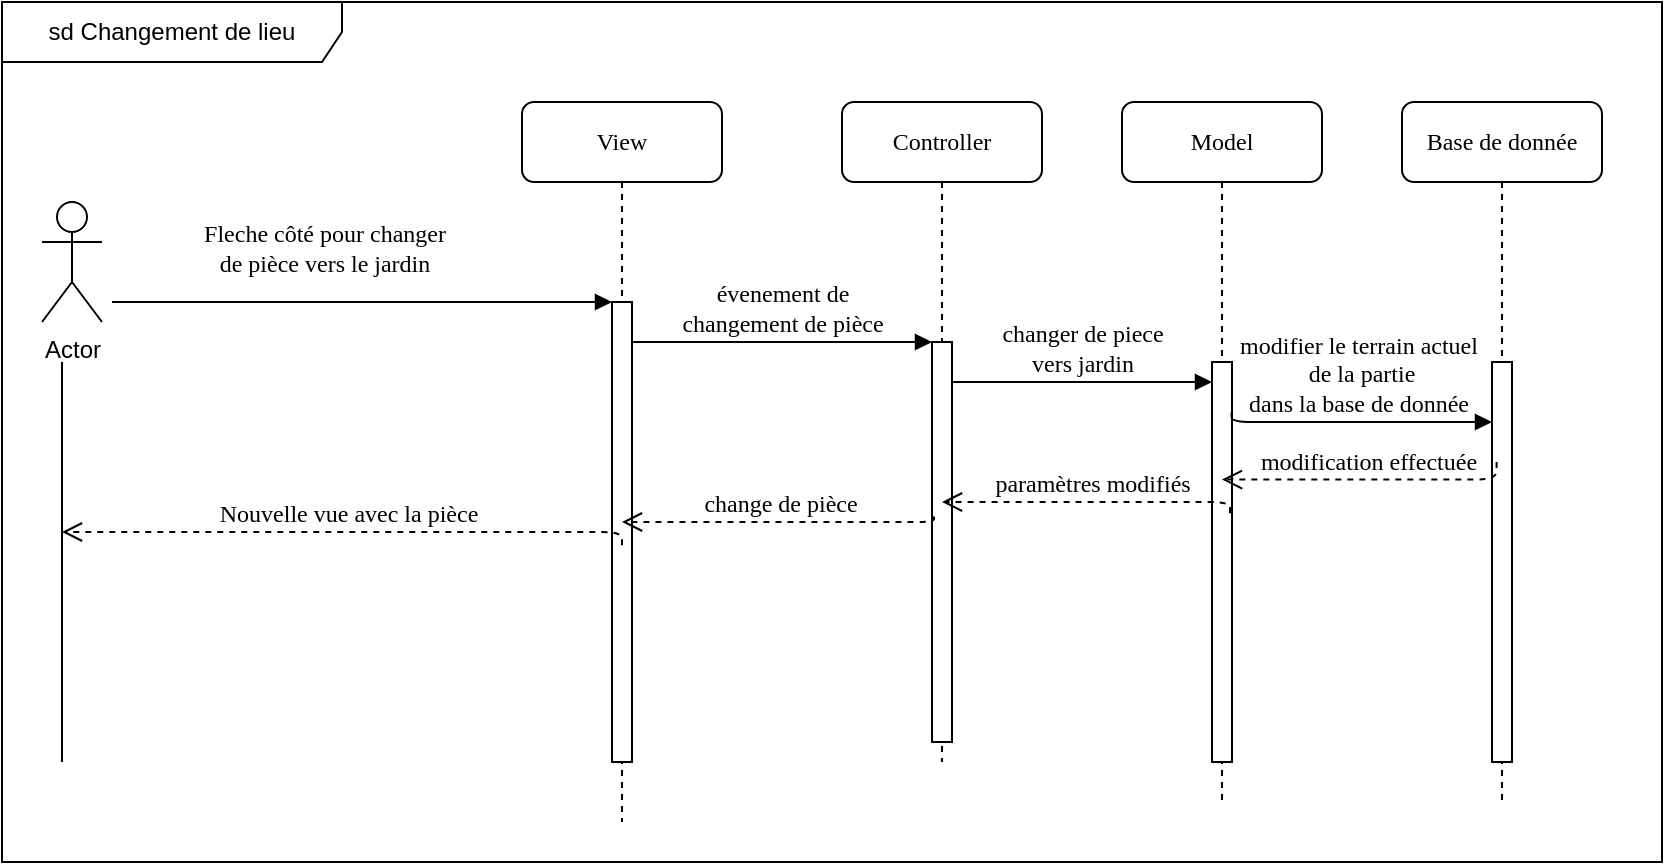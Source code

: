<mxfile version="14.5.1" type="device"><diagram name="Page-1" id="13e1069c-82ec-6db2-03f1-153e76fe0fe0"><mxGraphModel dx="974" dy="608" grid="1" gridSize="10" guides="1" tooltips="1" connect="1" arrows="1" fold="1" page="1" pageScale="1" pageWidth="1100" pageHeight="850" background="none" math="0" shadow="0"><root><mxCell id="0"/><mxCell id="1" parent="0"/><mxCell id="7baba1c4bc27f4b0-2" value="View" style="shape=umlLifeline;perimeter=lifelinePerimeter;whiteSpace=wrap;html=1;container=1;collapsible=0;recursiveResize=0;outlineConnect=0;rounded=1;shadow=0;comic=0;labelBackgroundColor=none;strokeWidth=1;fontFamily=Verdana;fontSize=12;align=center;" parent="1" vertex="1"><mxGeometry x="360" y="80" width="100" height="360" as="geometry"/></mxCell><mxCell id="7baba1c4bc27f4b0-10" value="" style="html=1;points=[];perimeter=orthogonalPerimeter;rounded=0;shadow=0;comic=0;labelBackgroundColor=none;strokeWidth=1;fontFamily=Verdana;fontSize=12;align=center;" parent="7baba1c4bc27f4b0-2" vertex="1"><mxGeometry x="45" y="100" width="10" height="230" as="geometry"/></mxCell><mxCell id="7baba1c4bc27f4b0-3" value="Controller" style="shape=umlLifeline;perimeter=lifelinePerimeter;whiteSpace=wrap;html=1;container=1;collapsible=0;recursiveResize=0;outlineConnect=0;rounded=1;shadow=0;comic=0;labelBackgroundColor=none;strokeWidth=1;fontFamily=Verdana;fontSize=12;align=center;" parent="1" vertex="1"><mxGeometry x="520" y="80" width="100" height="330" as="geometry"/></mxCell><mxCell id="7baba1c4bc27f4b0-13" value="" style="html=1;points=[];perimeter=orthogonalPerimeter;rounded=0;shadow=0;comic=0;labelBackgroundColor=none;strokeWidth=1;fontFamily=Verdana;fontSize=12;align=center;" parent="7baba1c4bc27f4b0-3" vertex="1"><mxGeometry x="45" y="120" width="10" height="200" as="geometry"/></mxCell><mxCell id="7baba1c4bc27f4b0-4" value="Model" style="shape=umlLifeline;perimeter=lifelinePerimeter;whiteSpace=wrap;html=1;container=1;collapsible=0;recursiveResize=0;outlineConnect=0;rounded=1;shadow=0;comic=0;labelBackgroundColor=none;strokeWidth=1;fontFamily=Verdana;fontSize=12;align=center;" parent="1" vertex="1"><mxGeometry x="660" y="80" width="100" height="350" as="geometry"/></mxCell><mxCell id="PfjUSWj4pJvU4ugvDW9M-4" value="" style="html=1;points=[];perimeter=orthogonalPerimeter;rounded=0;shadow=0;comic=0;labelBackgroundColor=none;strokeWidth=1;fontFamily=Verdana;fontSize=12;align=center;" parent="7baba1c4bc27f4b0-4" vertex="1"><mxGeometry x="45" y="130" width="10" height="200" as="geometry"/></mxCell><mxCell id="7baba1c4bc27f4b0-17" value="&lt;div&gt;changer de piece &lt;br&gt;&lt;/div&gt;&lt;div&gt;vers jardin&lt;/div&gt;" style="html=1;verticalAlign=bottom;endArrow=block;labelBackgroundColor=none;fontFamily=Verdana;fontSize=12;edgeStyle=elbowEdgeStyle;elbow=vertical;" parent="1" source="7baba1c4bc27f4b0-13" edge="1"><mxGeometry relative="1" as="geometry"><mxPoint x="630" y="220" as="sourcePoint"/><Array as="points"><mxPoint x="580" y="220"/></Array><mxPoint x="705" y="220" as="targetPoint"/></mxGeometry></mxCell><mxCell id="7baba1c4bc27f4b0-11" value="Fleche côté pour changer &lt;br&gt;de pièce vers le jardin" style="html=1;verticalAlign=bottom;endArrow=block;entryX=0;entryY=0;labelBackgroundColor=none;fontFamily=Verdana;fontSize=12;edgeStyle=elbowEdgeStyle;elbow=vertical;" parent="1" target="7baba1c4bc27f4b0-10" edge="1"><mxGeometry x="-0.154" y="10" relative="1" as="geometry"><mxPoint x="155" y="180" as="sourcePoint"/><mxPoint as="offset"/></mxGeometry></mxCell><mxCell id="7baba1c4bc27f4b0-14" value="&lt;div&gt;évenement de &lt;br&gt;&lt;/div&gt;&lt;div&gt;changement de pièce&lt;/div&gt;" style="html=1;verticalAlign=bottom;endArrow=block;entryX=0;entryY=0;labelBackgroundColor=none;fontFamily=Verdana;fontSize=12;edgeStyle=elbowEdgeStyle;elbow=vertical;" parent="1" source="7baba1c4bc27f4b0-10" target="7baba1c4bc27f4b0-13" edge="1"><mxGeometry relative="1" as="geometry"><mxPoint x="490" y="200" as="sourcePoint"/></mxGeometry></mxCell><mxCell id="PfjUSWj4pJvU4ugvDW9M-1" value="Actor" style="shape=umlActor;verticalLabelPosition=bottom;verticalAlign=top;html=1;outlineConnect=0;" parent="1" vertex="1"><mxGeometry x="120" y="130" width="30" height="60" as="geometry"/></mxCell><mxCell id="PfjUSWj4pJvU4ugvDW9M-3" value="" style="endArrow=none;html=1;rounded=0;" parent="1" edge="1"><mxGeometry width="50" height="50" relative="1" as="geometry"><mxPoint x="130" y="410" as="sourcePoint"/><mxPoint x="130" y="210" as="targetPoint"/></mxGeometry></mxCell><mxCell id="PfjUSWj4pJvU4ugvDW9M-6" value="change de pièce" style="html=1;verticalAlign=bottom;endArrow=open;dashed=1;endSize=8;labelBackgroundColor=none;fontFamily=Verdana;fontSize=12;edgeStyle=elbowEdgeStyle;elbow=vertical;exitX=0.1;exitY=0.436;exitDx=0;exitDy=0;exitPerimeter=0;" parent="1" source="7baba1c4bc27f4b0-13" target="7baba1c4bc27f4b0-2" edge="1"><mxGeometry relative="1" as="geometry"><mxPoint x="434" y="260" as="targetPoint"/><Array as="points"><mxPoint x="430" y="290"/><mxPoint x="430" y="260"/><mxPoint x="290" y="260"/></Array><mxPoint x="569.5" y="260" as="sourcePoint"/></mxGeometry></mxCell><mxCell id="PfjUSWj4pJvU4ugvDW9M-7" value="Nouvelle vue avec la pièce" style="html=1;verticalAlign=bottom;endArrow=open;dashed=1;endSize=8;labelBackgroundColor=none;fontFamily=Verdana;fontSize=12;edgeStyle=elbowEdgeStyle;elbow=vertical;exitX=0.5;exitY=0.529;exitDx=0;exitDy=0;exitPerimeter=0;" parent="1" source="7baba1c4bc27f4b0-10" edge="1"><mxGeometry relative="1" as="geometry"><mxPoint x="130" y="295" as="targetPoint"/><Array as="points"><mxPoint x="360" y="295"/><mxPoint x="400" y="280"/><mxPoint x="260" y="280"/></Array><mxPoint x="539.5" y="280" as="sourcePoint"/></mxGeometry></mxCell><mxCell id="PfjUSWj4pJvU4ugvDW9M-5" value="paramètres modifiés" style="html=1;verticalAlign=bottom;endArrow=open;dashed=1;endSize=8;labelBackgroundColor=none;fontFamily=Verdana;fontSize=12;edgeStyle=elbowEdgeStyle;elbow=vertical;exitX=0.9;exitY=0.378;exitDx=0;exitDy=0;exitPerimeter=0;" parent="1" target="7baba1c4bc27f4b0-3" edge="1" source="PfjUSWj4pJvU4ugvDW9M-4"><mxGeometry relative="1" as="geometry"><mxPoint x="-14.5" y="250" as="targetPoint"/><Array as="points"><mxPoint x="610" y="280"/><mxPoint x="565.5" y="250"/><mxPoint x="425.5" y="250"/></Array><mxPoint x="705" y="250" as="sourcePoint"/></mxGeometry></mxCell><mxCell id="r_D0dP1rS62NQkVmJcrv-1" value="Base de donnée" style="shape=umlLifeline;perimeter=lifelinePerimeter;whiteSpace=wrap;html=1;container=1;collapsible=0;recursiveResize=0;outlineConnect=0;rounded=1;shadow=0;comic=0;labelBackgroundColor=none;strokeWidth=1;fontFamily=Verdana;fontSize=12;align=center;" vertex="1" parent="1"><mxGeometry x="800" y="80" width="100" height="350" as="geometry"/></mxCell><mxCell id="r_D0dP1rS62NQkVmJcrv-2" value="" style="html=1;points=[];perimeter=orthogonalPerimeter;rounded=0;shadow=0;comic=0;labelBackgroundColor=none;strokeWidth=1;fontFamily=Verdana;fontSize=12;align=center;" vertex="1" parent="r_D0dP1rS62NQkVmJcrv-1"><mxGeometry x="45" y="130" width="10" height="200" as="geometry"/></mxCell><mxCell id="r_D0dP1rS62NQkVmJcrv-4" value="modifier le terrain actuel&lt;br&gt;&amp;nbsp;de la partie&lt;br&gt;dans la base de donnée" style="html=1;verticalAlign=bottom;endArrow=block;labelBackgroundColor=none;fontFamily=Verdana;fontSize=12;edgeStyle=elbowEdgeStyle;elbow=vertical;exitX=0.98;exitY=0.126;exitDx=0;exitDy=0;exitPerimeter=0;" edge="1" parent="1" source="PfjUSWj4pJvU4ugvDW9M-4" target="r_D0dP1rS62NQkVmJcrv-2"><mxGeometry relative="1" as="geometry"><mxPoint x="720" y="230" as="sourcePoint"/><Array as="points"><mxPoint x="710" y="240"/></Array><mxPoint x="850" y="230" as="targetPoint"/></mxGeometry></mxCell><mxCell id="r_D0dP1rS62NQkVmJcrv-5" value="modification effectuée" style="html=1;verticalAlign=bottom;endArrow=open;dashed=1;endSize=8;labelBackgroundColor=none;fontFamily=Verdana;fontSize=12;edgeStyle=elbowEdgeStyle;elbow=vertical;exitX=0.18;exitY=0.306;exitDx=0;exitDy=0;exitPerimeter=0;" edge="1" parent="1"><mxGeometry relative="1" as="geometry"><mxPoint x="710" y="268.8" as="targetPoint"/><Array as="points"><mxPoint x="750.5" y="268.8"/><mxPoint x="706" y="238.8"/><mxPoint x="566" y="238.8"/></Array><mxPoint x="847.3" y="260.0" as="sourcePoint"/></mxGeometry></mxCell><mxCell id="r_D0dP1rS62NQkVmJcrv-6" value="sd Changement de lieu" style="shape=umlFrame;whiteSpace=wrap;html=1;width=170;height=30;" vertex="1" parent="1"><mxGeometry x="100" y="30" width="830" height="430" as="geometry"/></mxCell></root></mxGraphModel></diagram></mxfile>